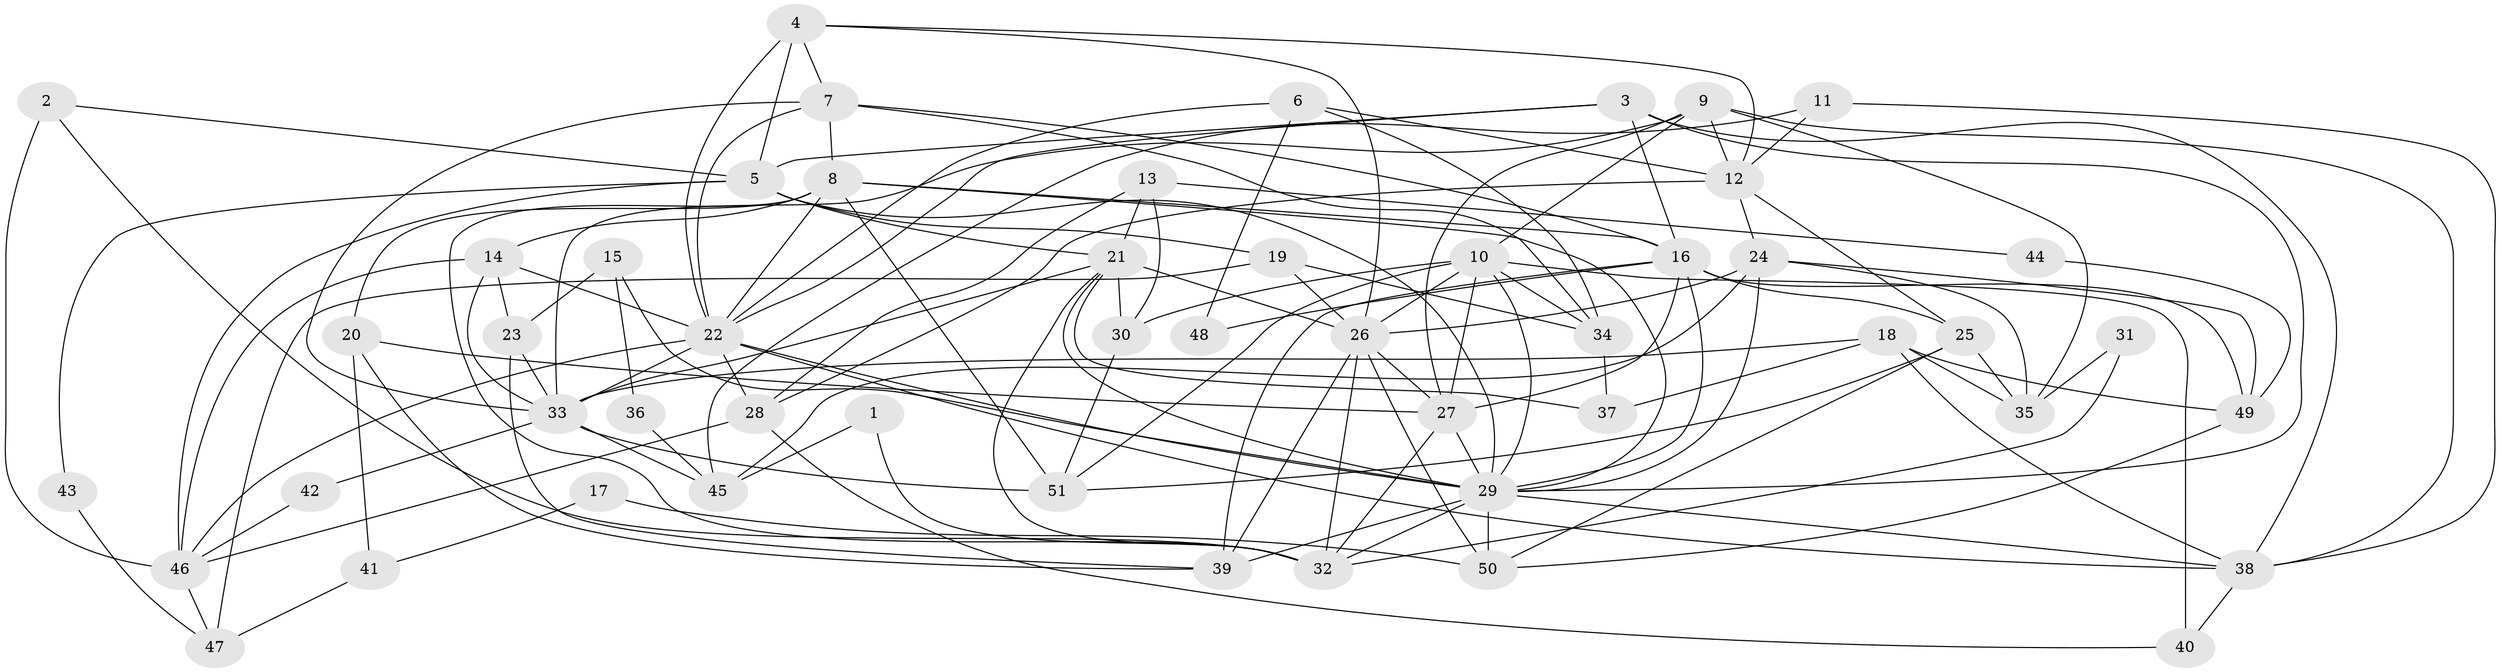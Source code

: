 // original degree distribution, {2: 0.0891089108910891, 3: 0.31683168316831684, 4: 0.2871287128712871, 6: 0.039603960396039604, 5: 0.2079207920792079, 7: 0.0297029702970297, 8: 0.0297029702970297}
// Generated by graph-tools (version 1.1) at 2025/35/03/09/25 02:35:57]
// undirected, 51 vertices, 133 edges
graph export_dot {
graph [start="1"]
  node [color=gray90,style=filled];
  1;
  2;
  3;
  4;
  5;
  6;
  7;
  8;
  9;
  10;
  11;
  12;
  13;
  14;
  15;
  16;
  17;
  18;
  19;
  20;
  21;
  22;
  23;
  24;
  25;
  26;
  27;
  28;
  29;
  30;
  31;
  32;
  33;
  34;
  35;
  36;
  37;
  38;
  39;
  40;
  41;
  42;
  43;
  44;
  45;
  46;
  47;
  48;
  49;
  50;
  51;
  1 -- 32 [weight=1.0];
  1 -- 45 [weight=1.0];
  2 -- 5 [weight=1.0];
  2 -- 32 [weight=1.0];
  2 -- 46 [weight=1.0];
  3 -- 5 [weight=1.0];
  3 -- 16 [weight=2.0];
  3 -- 22 [weight=1.0];
  3 -- 29 [weight=1.0];
  3 -- 38 [weight=2.0];
  4 -- 5 [weight=1.0];
  4 -- 7 [weight=1.0];
  4 -- 12 [weight=1.0];
  4 -- 22 [weight=2.0];
  4 -- 26 [weight=1.0];
  5 -- 19 [weight=1.0];
  5 -- 21 [weight=1.0];
  5 -- 29 [weight=1.0];
  5 -- 43 [weight=1.0];
  5 -- 46 [weight=1.0];
  6 -- 12 [weight=2.0];
  6 -- 22 [weight=2.0];
  6 -- 34 [weight=1.0];
  6 -- 48 [weight=1.0];
  7 -- 8 [weight=1.0];
  7 -- 16 [weight=1.0];
  7 -- 22 [weight=1.0];
  7 -- 33 [weight=1.0];
  7 -- 34 [weight=1.0];
  8 -- 14 [weight=2.0];
  8 -- 16 [weight=1.0];
  8 -- 20 [weight=1.0];
  8 -- 22 [weight=2.0];
  8 -- 29 [weight=1.0];
  8 -- 32 [weight=1.0];
  8 -- 51 [weight=1.0];
  9 -- 10 [weight=1.0];
  9 -- 12 [weight=1.0];
  9 -- 27 [weight=1.0];
  9 -- 33 [weight=1.0];
  9 -- 35 [weight=1.0];
  9 -- 38 [weight=1.0];
  10 -- 26 [weight=1.0];
  10 -- 27 [weight=1.0];
  10 -- 29 [weight=1.0];
  10 -- 30 [weight=1.0];
  10 -- 34 [weight=1.0];
  10 -- 40 [weight=1.0];
  10 -- 51 [weight=1.0];
  11 -- 12 [weight=1.0];
  11 -- 38 [weight=1.0];
  11 -- 45 [weight=1.0];
  12 -- 24 [weight=1.0];
  12 -- 25 [weight=1.0];
  12 -- 28 [weight=1.0];
  13 -- 21 [weight=1.0];
  13 -- 28 [weight=1.0];
  13 -- 30 [weight=1.0];
  13 -- 44 [weight=1.0];
  14 -- 22 [weight=1.0];
  14 -- 23 [weight=2.0];
  14 -- 33 [weight=1.0];
  14 -- 46 [weight=2.0];
  15 -- 23 [weight=1.0];
  15 -- 29 [weight=1.0];
  15 -- 36 [weight=1.0];
  16 -- 25 [weight=1.0];
  16 -- 27 [weight=1.0];
  16 -- 29 [weight=1.0];
  16 -- 39 [weight=1.0];
  16 -- 48 [weight=2.0];
  16 -- 49 [weight=1.0];
  17 -- 41 [weight=1.0];
  17 -- 50 [weight=1.0];
  18 -- 33 [weight=2.0];
  18 -- 35 [weight=1.0];
  18 -- 37 [weight=1.0];
  18 -- 38 [weight=2.0];
  18 -- 49 [weight=1.0];
  19 -- 26 [weight=1.0];
  19 -- 34 [weight=1.0];
  19 -- 47 [weight=1.0];
  20 -- 27 [weight=1.0];
  20 -- 39 [weight=1.0];
  20 -- 41 [weight=1.0];
  21 -- 26 [weight=2.0];
  21 -- 29 [weight=1.0];
  21 -- 30 [weight=1.0];
  21 -- 32 [weight=1.0];
  21 -- 33 [weight=1.0];
  21 -- 37 [weight=1.0];
  22 -- 28 [weight=1.0];
  22 -- 29 [weight=4.0];
  22 -- 33 [weight=1.0];
  22 -- 38 [weight=1.0];
  22 -- 46 [weight=1.0];
  23 -- 33 [weight=1.0];
  23 -- 39 [weight=1.0];
  24 -- 26 [weight=2.0];
  24 -- 29 [weight=1.0];
  24 -- 35 [weight=1.0];
  24 -- 45 [weight=1.0];
  24 -- 49 [weight=1.0];
  25 -- 35 [weight=1.0];
  25 -- 50 [weight=1.0];
  25 -- 51 [weight=1.0];
  26 -- 27 [weight=1.0];
  26 -- 32 [weight=1.0];
  26 -- 39 [weight=1.0];
  26 -- 50 [weight=1.0];
  27 -- 29 [weight=1.0];
  27 -- 32 [weight=1.0];
  28 -- 40 [weight=1.0];
  28 -- 46 [weight=1.0];
  29 -- 32 [weight=1.0];
  29 -- 38 [weight=1.0];
  29 -- 39 [weight=1.0];
  29 -- 50 [weight=1.0];
  30 -- 51 [weight=1.0];
  31 -- 32 [weight=1.0];
  31 -- 35 [weight=1.0];
  33 -- 42 [weight=2.0];
  33 -- 45 [weight=1.0];
  33 -- 51 [weight=1.0];
  34 -- 37 [weight=1.0];
  36 -- 45 [weight=1.0];
  38 -- 40 [weight=1.0];
  41 -- 47 [weight=1.0];
  42 -- 46 [weight=1.0];
  43 -- 47 [weight=1.0];
  44 -- 49 [weight=1.0];
  46 -- 47 [weight=1.0];
  49 -- 50 [weight=1.0];
}

